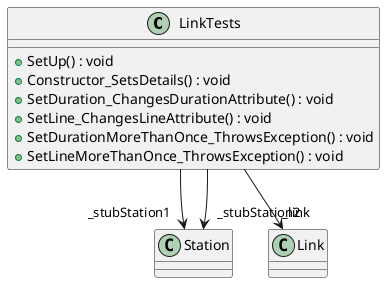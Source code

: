 @startuml
class LinkTests {
    + SetUp() : void
    + Constructor_SetsDetails() : void
    + SetDuration_ChangesDurationAttribute() : void
    + SetLine_ChangesLineAttribute() : void
    + SetDurationMoreThanOnce_ThrowsException() : void
    + SetLineMoreThanOnce_ThrowsException() : void
}
LinkTests --> "_stubStation1" Station
LinkTests --> "_stubStation2" Station
LinkTests --> "_link" Link
@enduml
